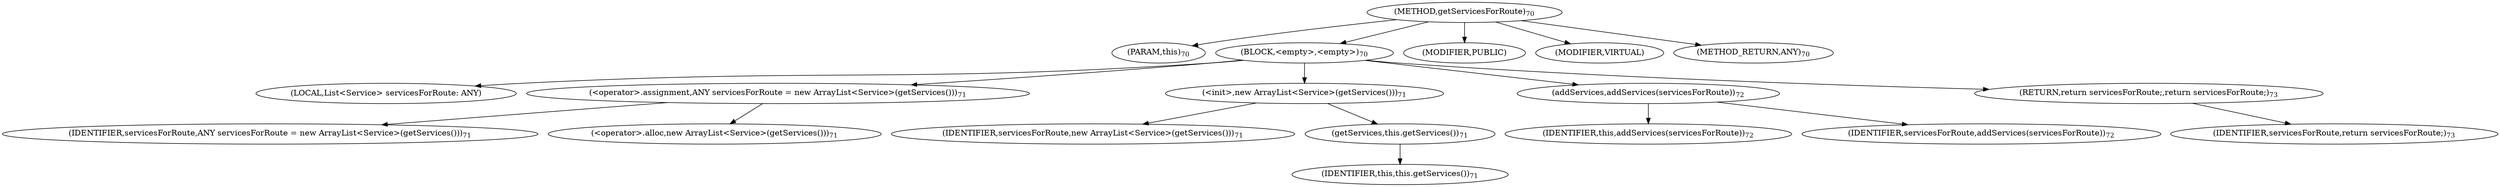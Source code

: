 digraph "getServicesForRoute" {  
"139" [label = <(METHOD,getServicesForRoute)<SUB>70</SUB>> ]
"11" [label = <(PARAM,this)<SUB>70</SUB>> ]
"140" [label = <(BLOCK,&lt;empty&gt;,&lt;empty&gt;)<SUB>70</SUB>> ]
"13" [label = <(LOCAL,List&lt;Service&gt; servicesForRoute: ANY)> ]
"141" [label = <(&lt;operator&gt;.assignment,ANY servicesForRoute = new ArrayList&lt;Service&gt;(getServices()))<SUB>71</SUB>> ]
"142" [label = <(IDENTIFIER,servicesForRoute,ANY servicesForRoute = new ArrayList&lt;Service&gt;(getServices()))<SUB>71</SUB>> ]
"143" [label = <(&lt;operator&gt;.alloc,new ArrayList&lt;Service&gt;(getServices()))<SUB>71</SUB>> ]
"144" [label = <(&lt;init&gt;,new ArrayList&lt;Service&gt;(getServices()))<SUB>71</SUB>> ]
"12" [label = <(IDENTIFIER,servicesForRoute,new ArrayList&lt;Service&gt;(getServices()))<SUB>71</SUB>> ]
"145" [label = <(getServices,this.getServices())<SUB>71</SUB>> ]
"10" [label = <(IDENTIFIER,this,this.getServices())<SUB>71</SUB>> ]
"146" [label = <(addServices,addServices(servicesForRoute))<SUB>72</SUB>> ]
"14" [label = <(IDENTIFIER,this,addServices(servicesForRoute))<SUB>72</SUB>> ]
"147" [label = <(IDENTIFIER,servicesForRoute,addServices(servicesForRoute))<SUB>72</SUB>> ]
"148" [label = <(RETURN,return servicesForRoute;,return servicesForRoute;)<SUB>73</SUB>> ]
"149" [label = <(IDENTIFIER,servicesForRoute,return servicesForRoute;)<SUB>73</SUB>> ]
"150" [label = <(MODIFIER,PUBLIC)> ]
"151" [label = <(MODIFIER,VIRTUAL)> ]
"152" [label = <(METHOD_RETURN,ANY)<SUB>70</SUB>> ]
  "139" -> "11" 
  "139" -> "140" 
  "139" -> "150" 
  "139" -> "151" 
  "139" -> "152" 
  "140" -> "13" 
  "140" -> "141" 
  "140" -> "144" 
  "140" -> "146" 
  "140" -> "148" 
  "141" -> "142" 
  "141" -> "143" 
  "144" -> "12" 
  "144" -> "145" 
  "145" -> "10" 
  "146" -> "14" 
  "146" -> "147" 
  "148" -> "149" 
}
